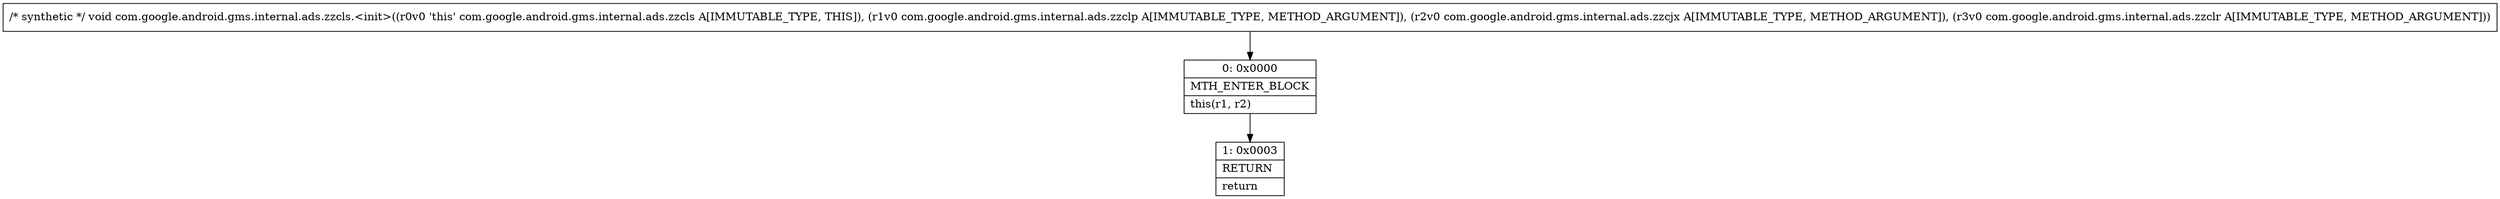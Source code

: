 digraph "CFG forcom.google.android.gms.internal.ads.zzcls.\<init\>(Lcom\/google\/android\/gms\/internal\/ads\/zzclp;Lcom\/google\/android\/gms\/internal\/ads\/zzcjx;Lcom\/google\/android\/gms\/internal\/ads\/zzclr;)V" {
Node_0 [shape=record,label="{0\:\ 0x0000|MTH_ENTER_BLOCK\l|this(r1, r2)\l}"];
Node_1 [shape=record,label="{1\:\ 0x0003|RETURN\l|return\l}"];
MethodNode[shape=record,label="{\/* synthetic *\/ void com.google.android.gms.internal.ads.zzcls.\<init\>((r0v0 'this' com.google.android.gms.internal.ads.zzcls A[IMMUTABLE_TYPE, THIS]), (r1v0 com.google.android.gms.internal.ads.zzclp A[IMMUTABLE_TYPE, METHOD_ARGUMENT]), (r2v0 com.google.android.gms.internal.ads.zzcjx A[IMMUTABLE_TYPE, METHOD_ARGUMENT]), (r3v0 com.google.android.gms.internal.ads.zzclr A[IMMUTABLE_TYPE, METHOD_ARGUMENT])) }"];
MethodNode -> Node_0;
Node_0 -> Node_1;
}

